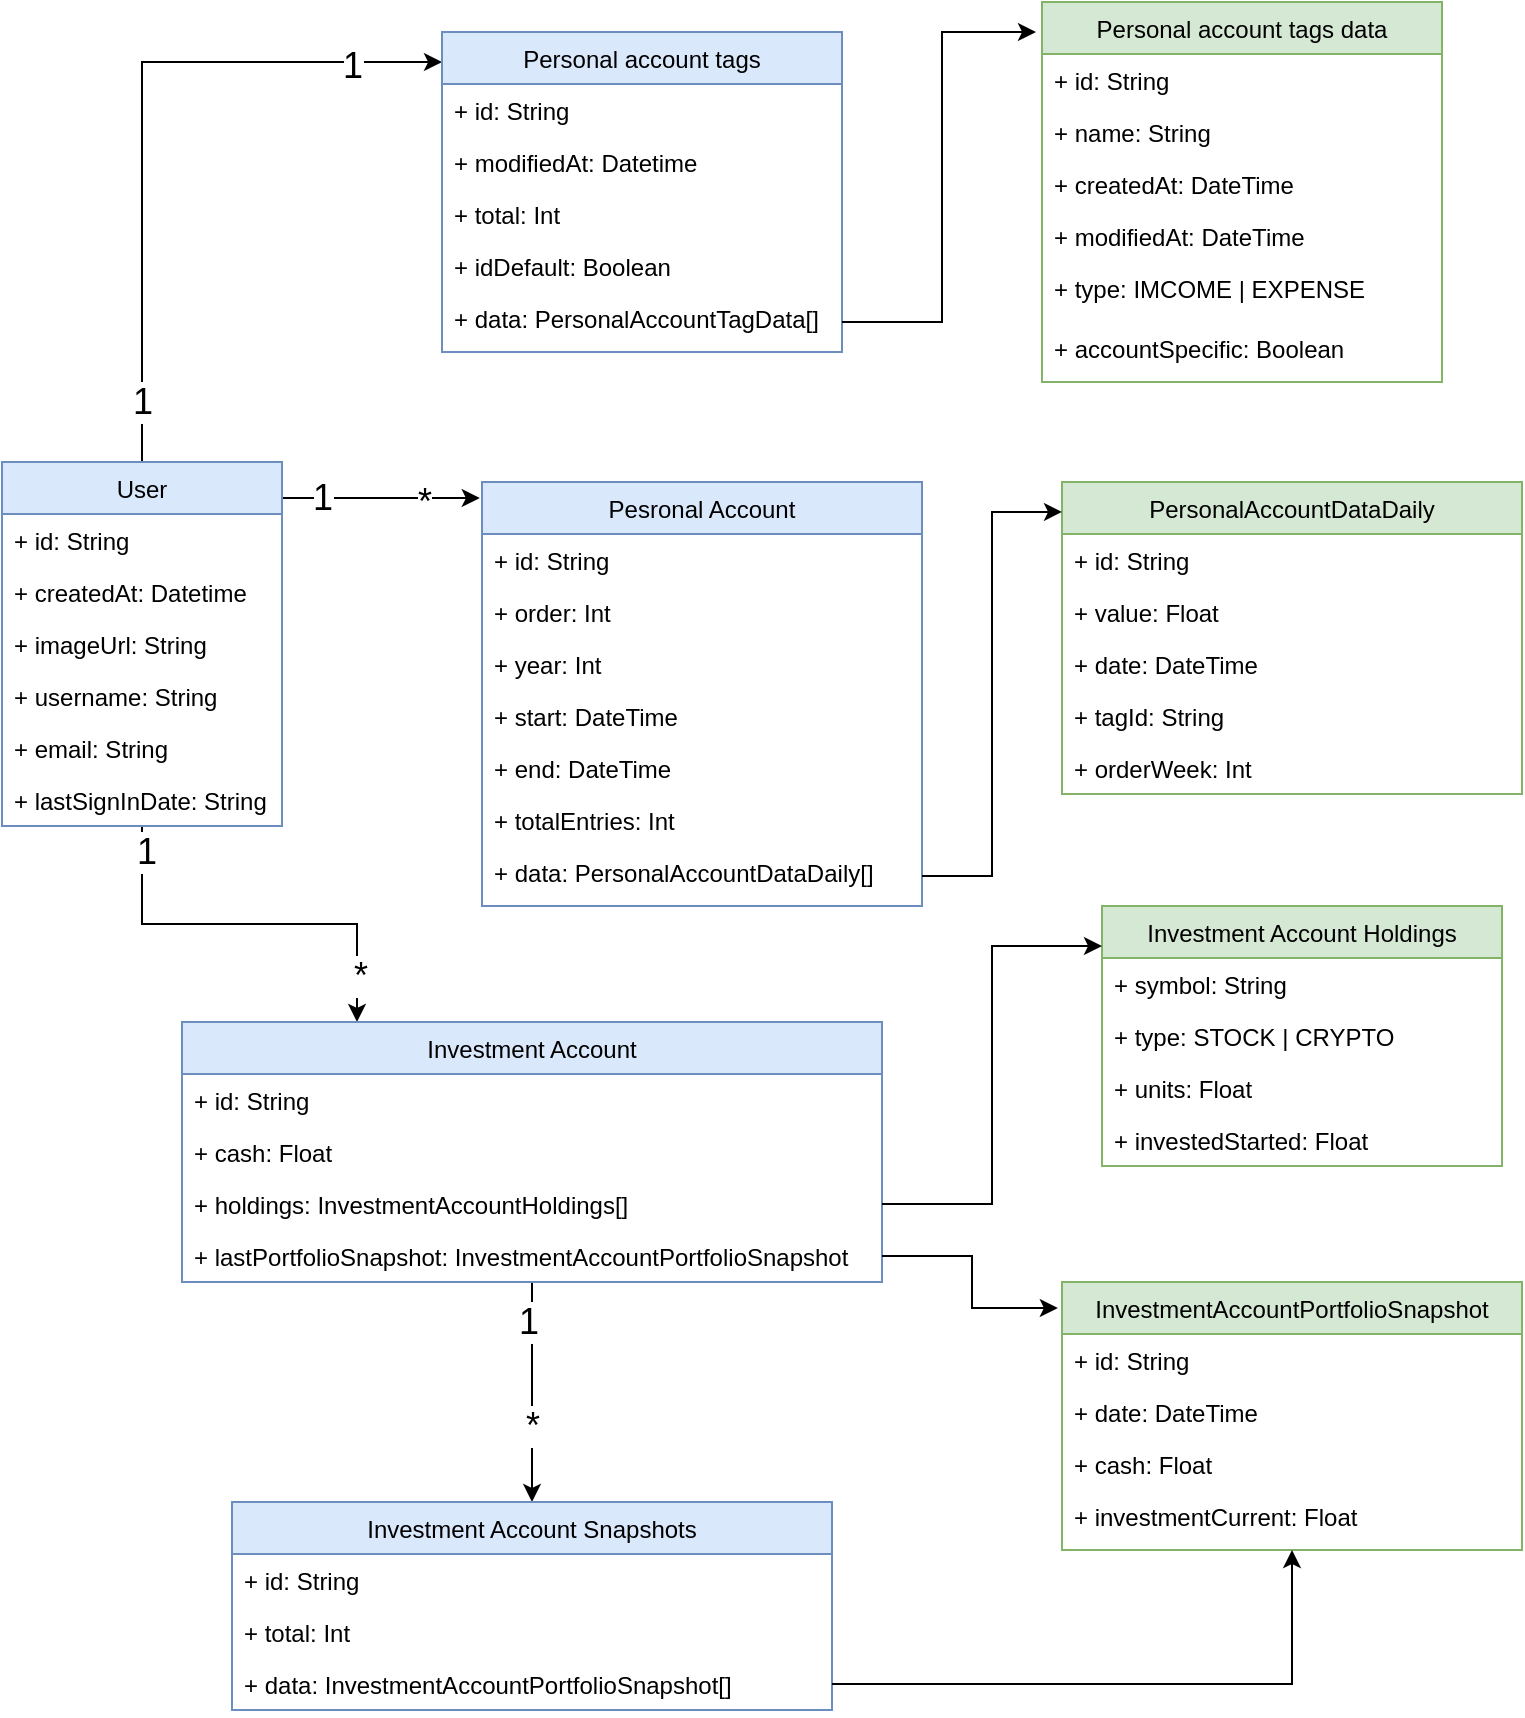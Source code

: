 <mxfile version="20.4.0" type="device"><diagram id="qLGWt8HEeQfyIQ8kbBDc" name="Page-1"><mxGraphModel dx="1678" dy="947" grid="1" gridSize="10" guides="1" tooltips="1" connect="1" arrows="1" fold="1" page="1" pageScale="1" pageWidth="827" pageHeight="1169" math="0" shadow="0"><root><mxCell id="0"/><mxCell id="1" parent="0"/><mxCell id="o4XjyQsNUo72rnr6K_2W-32" style="edgeStyle=orthogonalEdgeStyle;rounded=0;orthogonalLoop=1;jettySize=auto;html=1;entryX=0;entryY=0.094;entryDx=0;entryDy=0;entryPerimeter=0;fontSize=18;" edge="1" parent="1" source="o4XjyQsNUo72rnr6K_2W-1" target="o4XjyQsNUo72rnr6K_2W-15"><mxGeometry relative="1" as="geometry"><Array as="points"><mxPoint x="90" y="50"/></Array></mxGeometry></mxCell><mxCell id="o4XjyQsNUo72rnr6K_2W-33" value="1" style="edgeLabel;html=1;align=center;verticalAlign=middle;resizable=0;points=[];fontSize=18;" vertex="1" connectable="0" parent="o4XjyQsNUo72rnr6K_2W-32"><mxGeometry x="-0.829" relative="1" as="geometry"><mxPoint as="offset"/></mxGeometry></mxCell><mxCell id="o4XjyQsNUo72rnr6K_2W-34" value="1" style="edgeLabel;html=1;align=center;verticalAlign=middle;resizable=0;points=[];fontSize=18;" vertex="1" connectable="0" parent="o4XjyQsNUo72rnr6K_2W-32"><mxGeometry x="0.743" y="-2" relative="1" as="geometry"><mxPoint as="offset"/></mxGeometry></mxCell><mxCell id="o4XjyQsNUo72rnr6K_2W-66" value="1" style="edgeStyle=orthogonalEdgeStyle;rounded=0;orthogonalLoop=1;jettySize=auto;html=1;entryX=-0.005;entryY=0.038;entryDx=0;entryDy=0;entryPerimeter=0;fontSize=18;" edge="1" parent="1" source="o4XjyQsNUo72rnr6K_2W-1" target="o4XjyQsNUo72rnr6K_2W-35"><mxGeometry x="-0.596" relative="1" as="geometry"><Array as="points"><mxPoint x="200" y="268"/><mxPoint x="200" y="268"/></Array><mxPoint as="offset"/></mxGeometry></mxCell><mxCell id="o4XjyQsNUo72rnr6K_2W-67" value="*" style="edgeLabel;html=1;align=center;verticalAlign=middle;resizable=0;points=[];fontSize=18;" vertex="1" connectable="0" parent="o4XjyQsNUo72rnr6K_2W-66"><mxGeometry x="0.745" y="-2" relative="1" as="geometry"><mxPoint x="-16" as="offset"/></mxGeometry></mxCell><mxCell id="o4XjyQsNUo72rnr6K_2W-92" style="edgeStyle=orthogonalEdgeStyle;rounded=0;orthogonalLoop=1;jettySize=auto;html=1;entryX=0.25;entryY=0;entryDx=0;entryDy=0;fontSize=18;" edge="1" parent="1" source="o4XjyQsNUo72rnr6K_2W-1" target="o4XjyQsNUo72rnr6K_2W-68"><mxGeometry relative="1" as="geometry"/></mxCell><mxCell id="o4XjyQsNUo72rnr6K_2W-93" value="1" style="edgeLabel;html=1;align=center;verticalAlign=middle;resizable=0;points=[];fontSize=18;" vertex="1" connectable="0" parent="o4XjyQsNUo72rnr6K_2W-92"><mxGeometry x="-0.874" y="2" relative="1" as="geometry"><mxPoint as="offset"/></mxGeometry></mxCell><mxCell id="o4XjyQsNUo72rnr6K_2W-94" value="*" style="edgeLabel;html=1;align=center;verticalAlign=middle;resizable=0;points=[];fontSize=18;" vertex="1" connectable="0" parent="o4XjyQsNUo72rnr6K_2W-92"><mxGeometry x="0.776" y="1" relative="1" as="geometry"><mxPoint as="offset"/></mxGeometry></mxCell><mxCell id="o4XjyQsNUo72rnr6K_2W-1" value="User" style="swimlane;fontStyle=0;childLayout=stackLayout;horizontal=1;startSize=26;fillColor=#dae8fc;horizontalStack=0;resizeParent=1;resizeParentMax=0;resizeLast=0;collapsible=1;marginBottom=0;strokeColor=#6c8ebf;" vertex="1" parent="1"><mxGeometry x="20" y="250" width="140" height="182" as="geometry"/></mxCell><mxCell id="o4XjyQsNUo72rnr6K_2W-2" value="+ id: String" style="text;strokeColor=none;fillColor=none;align=left;verticalAlign=top;spacingLeft=4;spacingRight=4;overflow=hidden;rotatable=0;points=[[0,0.5],[1,0.5]];portConstraint=eastwest;" vertex="1" parent="o4XjyQsNUo72rnr6K_2W-1"><mxGeometry y="26" width="140" height="26" as="geometry"/></mxCell><mxCell id="o4XjyQsNUo72rnr6K_2W-3" value="+ createdAt: Datetime" style="text;strokeColor=none;fillColor=none;align=left;verticalAlign=top;spacingLeft=4;spacingRight=4;overflow=hidden;rotatable=0;points=[[0,0.5],[1,0.5]];portConstraint=eastwest;" vertex="1" parent="o4XjyQsNUo72rnr6K_2W-1"><mxGeometry y="52" width="140" height="26" as="geometry"/></mxCell><mxCell id="o4XjyQsNUo72rnr6K_2W-4" value="+ imageUrl: String" style="text;strokeColor=none;fillColor=none;align=left;verticalAlign=top;spacingLeft=4;spacingRight=4;overflow=hidden;rotatable=0;points=[[0,0.5],[1,0.5]];portConstraint=eastwest;" vertex="1" parent="o4XjyQsNUo72rnr6K_2W-1"><mxGeometry y="78" width="140" height="26" as="geometry"/></mxCell><mxCell id="o4XjyQsNUo72rnr6K_2W-5" value="+ username: String" style="text;strokeColor=none;fillColor=none;align=left;verticalAlign=top;spacingLeft=4;spacingRight=4;overflow=hidden;rotatable=0;points=[[0,0.5],[1,0.5]];portConstraint=eastwest;" vertex="1" parent="o4XjyQsNUo72rnr6K_2W-1"><mxGeometry y="104" width="140" height="26" as="geometry"/></mxCell><mxCell id="o4XjyQsNUo72rnr6K_2W-6" value="+ email: String" style="text;strokeColor=none;fillColor=none;align=left;verticalAlign=top;spacingLeft=4;spacingRight=4;overflow=hidden;rotatable=0;points=[[0,0.5],[1,0.5]];portConstraint=eastwest;" vertex="1" parent="o4XjyQsNUo72rnr6K_2W-1"><mxGeometry y="130" width="140" height="26" as="geometry"/></mxCell><mxCell id="o4XjyQsNUo72rnr6K_2W-7" value="+ lastSignInDate: String" style="text;strokeColor=none;fillColor=none;align=left;verticalAlign=top;spacingLeft=4;spacingRight=4;overflow=hidden;rotatable=0;points=[[0,0.5],[1,0.5]];portConstraint=eastwest;" vertex="1" parent="o4XjyQsNUo72rnr6K_2W-1"><mxGeometry y="156" width="140" height="26" as="geometry"/></mxCell><mxCell id="o4XjyQsNUo72rnr6K_2W-15" value="Personal account tags" style="swimlane;fontStyle=0;childLayout=stackLayout;horizontal=1;startSize=26;fillColor=#dae8fc;horizontalStack=0;resizeParent=1;resizeParentMax=0;resizeLast=0;collapsible=1;marginBottom=0;strokeColor=#6c8ebf;" vertex="1" parent="1"><mxGeometry x="240" y="35" width="200" height="160" as="geometry"/></mxCell><mxCell id="o4XjyQsNUo72rnr6K_2W-16" value="+ id: String" style="text;strokeColor=none;fillColor=none;align=left;verticalAlign=top;spacingLeft=4;spacingRight=4;overflow=hidden;rotatable=0;points=[[0,0.5],[1,0.5]];portConstraint=eastwest;" vertex="1" parent="o4XjyQsNUo72rnr6K_2W-15"><mxGeometry y="26" width="200" height="26" as="geometry"/></mxCell><mxCell id="o4XjyQsNUo72rnr6K_2W-17" value="+ modifiedAt: Datetime" style="text;strokeColor=none;fillColor=none;align=left;verticalAlign=top;spacingLeft=4;spacingRight=4;overflow=hidden;rotatable=0;points=[[0,0.5],[1,0.5]];portConstraint=eastwest;" vertex="1" parent="o4XjyQsNUo72rnr6K_2W-15"><mxGeometry y="52" width="200" height="26" as="geometry"/></mxCell><mxCell id="o4XjyQsNUo72rnr6K_2W-18" value="+ total: Int" style="text;strokeColor=none;fillColor=none;align=left;verticalAlign=top;spacingLeft=4;spacingRight=4;overflow=hidden;rotatable=0;points=[[0,0.5],[1,0.5]];portConstraint=eastwest;" vertex="1" parent="o4XjyQsNUo72rnr6K_2W-15"><mxGeometry y="78" width="200" height="26" as="geometry"/></mxCell><mxCell id="o4XjyQsNUo72rnr6K_2W-19" value="+ idDefault: Boolean" style="text;strokeColor=none;fillColor=none;align=left;verticalAlign=top;spacingLeft=4;spacingRight=4;overflow=hidden;rotatable=0;points=[[0,0.5],[1,0.5]];portConstraint=eastwest;" vertex="1" parent="o4XjyQsNUo72rnr6K_2W-15"><mxGeometry y="104" width="200" height="26" as="geometry"/></mxCell><mxCell id="o4XjyQsNUo72rnr6K_2W-20" value="+ data: PersonalAccountTagData[]" style="text;strokeColor=none;fillColor=none;align=left;verticalAlign=top;spacingLeft=4;spacingRight=4;overflow=hidden;rotatable=0;points=[[0,0.5],[1,0.5]];portConstraint=eastwest;" vertex="1" parent="o4XjyQsNUo72rnr6K_2W-15"><mxGeometry y="130" width="200" height="30" as="geometry"/></mxCell><mxCell id="o4XjyQsNUo72rnr6K_2W-22" value="Personal account tags data" style="swimlane;fontStyle=0;childLayout=stackLayout;horizontal=1;startSize=26;fillColor=#d5e8d4;horizontalStack=0;resizeParent=1;resizeParentMax=0;resizeLast=0;collapsible=1;marginBottom=0;strokeColor=#82b366;" vertex="1" parent="1"><mxGeometry x="540" y="20" width="200" height="190" as="geometry"/></mxCell><mxCell id="o4XjyQsNUo72rnr6K_2W-23" value="+ id: String" style="text;strokeColor=none;fillColor=none;align=left;verticalAlign=top;spacingLeft=4;spacingRight=4;overflow=hidden;rotatable=0;points=[[0,0.5],[1,0.5]];portConstraint=eastwest;" vertex="1" parent="o4XjyQsNUo72rnr6K_2W-22"><mxGeometry y="26" width="200" height="26" as="geometry"/></mxCell><mxCell id="o4XjyQsNUo72rnr6K_2W-24" value="+ name: String" style="text;strokeColor=none;fillColor=none;align=left;verticalAlign=top;spacingLeft=4;spacingRight=4;overflow=hidden;rotatable=0;points=[[0,0.5],[1,0.5]];portConstraint=eastwest;" vertex="1" parent="o4XjyQsNUo72rnr6K_2W-22"><mxGeometry y="52" width="200" height="26" as="geometry"/></mxCell><mxCell id="o4XjyQsNUo72rnr6K_2W-25" value="+ createdAt: DateTime" style="text;strokeColor=none;fillColor=none;align=left;verticalAlign=top;spacingLeft=4;spacingRight=4;overflow=hidden;rotatable=0;points=[[0,0.5],[1,0.5]];portConstraint=eastwest;" vertex="1" parent="o4XjyQsNUo72rnr6K_2W-22"><mxGeometry y="78" width="200" height="26" as="geometry"/></mxCell><mxCell id="o4XjyQsNUo72rnr6K_2W-26" value="+ modifiedAt: DateTime" style="text;strokeColor=none;fillColor=none;align=left;verticalAlign=top;spacingLeft=4;spacingRight=4;overflow=hidden;rotatable=0;points=[[0,0.5],[1,0.5]];portConstraint=eastwest;" vertex="1" parent="o4XjyQsNUo72rnr6K_2W-22"><mxGeometry y="104" width="200" height="26" as="geometry"/></mxCell><mxCell id="o4XjyQsNUo72rnr6K_2W-27" value="+ type: IMCOME | EXPENSE&#10;" style="text;strokeColor=none;fillColor=none;align=left;verticalAlign=top;spacingLeft=4;spacingRight=4;overflow=hidden;rotatable=0;points=[[0,0.5],[1,0.5]];portConstraint=eastwest;" vertex="1" parent="o4XjyQsNUo72rnr6K_2W-22"><mxGeometry y="130" width="200" height="30" as="geometry"/></mxCell><mxCell id="o4XjyQsNUo72rnr6K_2W-28" value="+ accountSpecific: Boolean&#10;" style="text;strokeColor=none;fillColor=none;align=left;verticalAlign=top;spacingLeft=4;spacingRight=4;overflow=hidden;rotatable=0;points=[[0,0.5],[1,0.5]];portConstraint=eastwest;" vertex="1" parent="o4XjyQsNUo72rnr6K_2W-22"><mxGeometry y="160" width="200" height="30" as="geometry"/></mxCell><mxCell id="o4XjyQsNUo72rnr6K_2W-29" style="edgeStyle=orthogonalEdgeStyle;rounded=0;orthogonalLoop=1;jettySize=auto;html=1;entryX=-0.015;entryY=0.079;entryDx=0;entryDy=0;entryPerimeter=0;" edge="1" parent="1" source="o4XjyQsNUo72rnr6K_2W-20" target="o4XjyQsNUo72rnr6K_2W-22"><mxGeometry relative="1" as="geometry"/></mxCell><mxCell id="o4XjyQsNUo72rnr6K_2W-35" value="Pesronal Account" style="swimlane;fontStyle=0;childLayout=stackLayout;horizontal=1;startSize=26;fillColor=#dae8fc;horizontalStack=0;resizeParent=1;resizeParentMax=0;resizeLast=0;collapsible=1;marginBottom=0;strokeColor=#6c8ebf;" vertex="1" parent="1"><mxGeometry x="260" y="260" width="220" height="212" as="geometry"/></mxCell><mxCell id="o4XjyQsNUo72rnr6K_2W-36" value="+ id: String" style="text;strokeColor=none;fillColor=none;align=left;verticalAlign=top;spacingLeft=4;spacingRight=4;overflow=hidden;rotatable=0;points=[[0,0.5],[1,0.5]];portConstraint=eastwest;" vertex="1" parent="o4XjyQsNUo72rnr6K_2W-35"><mxGeometry y="26" width="220" height="26" as="geometry"/></mxCell><mxCell id="o4XjyQsNUo72rnr6K_2W-37" value="+ order: Int" style="text;strokeColor=none;fillColor=none;align=left;verticalAlign=top;spacingLeft=4;spacingRight=4;overflow=hidden;rotatable=0;points=[[0,0.5],[1,0.5]];portConstraint=eastwest;" vertex="1" parent="o4XjyQsNUo72rnr6K_2W-35"><mxGeometry y="52" width="220" height="26" as="geometry"/></mxCell><mxCell id="o4XjyQsNUo72rnr6K_2W-38" value="+ year: Int" style="text;strokeColor=none;fillColor=none;align=left;verticalAlign=top;spacingLeft=4;spacingRight=4;overflow=hidden;rotatable=0;points=[[0,0.5],[1,0.5]];portConstraint=eastwest;" vertex="1" parent="o4XjyQsNUo72rnr6K_2W-35"><mxGeometry y="78" width="220" height="26" as="geometry"/></mxCell><mxCell id="o4XjyQsNUo72rnr6K_2W-39" value="+ start: DateTime" style="text;strokeColor=none;fillColor=none;align=left;verticalAlign=top;spacingLeft=4;spacingRight=4;overflow=hidden;rotatable=0;points=[[0,0.5],[1,0.5]];portConstraint=eastwest;" vertex="1" parent="o4XjyQsNUo72rnr6K_2W-35"><mxGeometry y="104" width="220" height="26" as="geometry"/></mxCell><mxCell id="o4XjyQsNUo72rnr6K_2W-40" value="+ end: DateTime" style="text;strokeColor=none;fillColor=none;align=left;verticalAlign=top;spacingLeft=4;spacingRight=4;overflow=hidden;rotatable=0;points=[[0,0.5],[1,0.5]];portConstraint=eastwest;" vertex="1" parent="o4XjyQsNUo72rnr6K_2W-35"><mxGeometry y="130" width="220" height="26" as="geometry"/></mxCell><mxCell id="o4XjyQsNUo72rnr6K_2W-41" value="+ totalEntries: Int" style="text;strokeColor=none;fillColor=none;align=left;verticalAlign=top;spacingLeft=4;spacingRight=4;overflow=hidden;rotatable=0;points=[[0,0.5],[1,0.5]];portConstraint=eastwest;" vertex="1" parent="o4XjyQsNUo72rnr6K_2W-35"><mxGeometry y="156" width="220" height="26" as="geometry"/></mxCell><mxCell id="o4XjyQsNUo72rnr6K_2W-42" value="+ data: PersonalAccountDataDaily[]" style="text;strokeColor=none;fillColor=none;align=left;verticalAlign=top;spacingLeft=4;spacingRight=4;overflow=hidden;rotatable=0;points=[[0,0.5],[1,0.5]];portConstraint=eastwest;" vertex="1" parent="o4XjyQsNUo72rnr6K_2W-35"><mxGeometry y="182" width="220" height="30" as="geometry"/></mxCell><mxCell id="o4XjyQsNUo72rnr6K_2W-50" value="PersonalAccountDataDaily" style="swimlane;fontStyle=0;childLayout=stackLayout;horizontal=1;startSize=26;fillColor=#d5e8d4;horizontalStack=0;resizeParent=1;resizeParentMax=0;resizeLast=0;collapsible=1;marginBottom=0;strokeColor=#82b366;" vertex="1" parent="1"><mxGeometry x="550" y="260" width="230" height="156" as="geometry"/></mxCell><mxCell id="o4XjyQsNUo72rnr6K_2W-51" value="+ id: String" style="text;strokeColor=none;fillColor=none;align=left;verticalAlign=top;spacingLeft=4;spacingRight=4;overflow=hidden;rotatable=0;points=[[0,0.5],[1,0.5]];portConstraint=eastwest;" vertex="1" parent="o4XjyQsNUo72rnr6K_2W-50"><mxGeometry y="26" width="230" height="26" as="geometry"/></mxCell><mxCell id="o4XjyQsNUo72rnr6K_2W-52" value="+ value: Float" style="text;strokeColor=none;fillColor=none;align=left;verticalAlign=top;spacingLeft=4;spacingRight=4;overflow=hidden;rotatable=0;points=[[0,0.5],[1,0.5]];portConstraint=eastwest;" vertex="1" parent="o4XjyQsNUo72rnr6K_2W-50"><mxGeometry y="52" width="230" height="26" as="geometry"/></mxCell><mxCell id="o4XjyQsNUo72rnr6K_2W-53" value="+ date: DateTime" style="text;strokeColor=none;fillColor=none;align=left;verticalAlign=top;spacingLeft=4;spacingRight=4;overflow=hidden;rotatable=0;points=[[0,0.5],[1,0.5]];portConstraint=eastwest;" vertex="1" parent="o4XjyQsNUo72rnr6K_2W-50"><mxGeometry y="78" width="230" height="26" as="geometry"/></mxCell><mxCell id="o4XjyQsNUo72rnr6K_2W-54" value="+ tagId: String" style="text;strokeColor=none;fillColor=none;align=left;verticalAlign=top;spacingLeft=4;spacingRight=4;overflow=hidden;rotatable=0;points=[[0,0.5],[1,0.5]];portConstraint=eastwest;" vertex="1" parent="o4XjyQsNUo72rnr6K_2W-50"><mxGeometry y="104" width="230" height="26" as="geometry"/></mxCell><mxCell id="o4XjyQsNUo72rnr6K_2W-55" value="+ orderWeek: Int" style="text;strokeColor=none;fillColor=none;align=left;verticalAlign=top;spacingLeft=4;spacingRight=4;overflow=hidden;rotatable=0;points=[[0,0.5],[1,0.5]];portConstraint=eastwest;" vertex="1" parent="o4XjyQsNUo72rnr6K_2W-50"><mxGeometry y="130" width="230" height="26" as="geometry"/></mxCell><mxCell id="o4XjyQsNUo72rnr6K_2W-65" style="edgeStyle=orthogonalEdgeStyle;rounded=0;orthogonalLoop=1;jettySize=auto;html=1;entryX=0;entryY=0.096;entryDx=0;entryDy=0;entryPerimeter=0;fontSize=18;" edge="1" parent="1" source="o4XjyQsNUo72rnr6K_2W-42" target="o4XjyQsNUo72rnr6K_2W-50"><mxGeometry relative="1" as="geometry"/></mxCell><mxCell id="o4XjyQsNUo72rnr6K_2W-101" style="edgeStyle=orthogonalEdgeStyle;rounded=0;orthogonalLoop=1;jettySize=auto;html=1;entryX=0.5;entryY=0;entryDx=0;entryDy=0;fontSize=18;" edge="1" parent="1" source="o4XjyQsNUo72rnr6K_2W-68" target="o4XjyQsNUo72rnr6K_2W-95"><mxGeometry relative="1" as="geometry"/></mxCell><mxCell id="o4XjyQsNUo72rnr6K_2W-102" value="1" style="edgeLabel;html=1;align=center;verticalAlign=middle;resizable=0;points=[];fontSize=18;" vertex="1" connectable="0" parent="o4XjyQsNUo72rnr6K_2W-101"><mxGeometry x="-0.786" y="-2" relative="1" as="geometry"><mxPoint y="8" as="offset"/></mxGeometry></mxCell><mxCell id="o4XjyQsNUo72rnr6K_2W-103" value="*" style="edgeLabel;html=1;align=center;verticalAlign=middle;resizable=0;points=[];fontSize=18;" vertex="1" connectable="0" parent="o4XjyQsNUo72rnr6K_2W-101"><mxGeometry x="0.313" relative="1" as="geometry"><mxPoint as="offset"/></mxGeometry></mxCell><mxCell id="o4XjyQsNUo72rnr6K_2W-68" value="Investment Account" style="swimlane;fontStyle=0;childLayout=stackLayout;horizontal=1;startSize=26;fillColor=#dae8fc;horizontalStack=0;resizeParent=1;resizeParentMax=0;resizeLast=0;collapsible=1;marginBottom=0;strokeColor=#6c8ebf;" vertex="1" parent="1"><mxGeometry x="110" y="530" width="350" height="130" as="geometry"/></mxCell><mxCell id="o4XjyQsNUo72rnr6K_2W-69" value="+ id: String" style="text;strokeColor=none;fillColor=none;align=left;verticalAlign=top;spacingLeft=4;spacingRight=4;overflow=hidden;rotatable=0;points=[[0,0.5],[1,0.5]];portConstraint=eastwest;" vertex="1" parent="o4XjyQsNUo72rnr6K_2W-68"><mxGeometry y="26" width="350" height="26" as="geometry"/></mxCell><mxCell id="o4XjyQsNUo72rnr6K_2W-70" value="+ cash: Float" style="text;strokeColor=none;fillColor=none;align=left;verticalAlign=top;spacingLeft=4;spacingRight=4;overflow=hidden;rotatable=0;points=[[0,0.5],[1,0.5]];portConstraint=eastwest;" vertex="1" parent="o4XjyQsNUo72rnr6K_2W-68"><mxGeometry y="52" width="350" height="26" as="geometry"/></mxCell><mxCell id="o4XjyQsNUo72rnr6K_2W-71" value="+ holdings: InvestmentAccountHoldings[]" style="text;strokeColor=none;fillColor=none;align=left;verticalAlign=top;spacingLeft=4;spacingRight=4;overflow=hidden;rotatable=0;points=[[0,0.5],[1,0.5]];portConstraint=eastwest;" vertex="1" parent="o4XjyQsNUo72rnr6K_2W-68"><mxGeometry y="78" width="350" height="26" as="geometry"/></mxCell><mxCell id="o4XjyQsNUo72rnr6K_2W-72" value="+ lastPortfolioSnapshot: InvestmentAccountPortfolioSnapshot" style="text;strokeColor=none;fillColor=none;align=left;verticalAlign=top;spacingLeft=4;spacingRight=4;overflow=hidden;rotatable=0;points=[[0,0.5],[1,0.5]];portConstraint=eastwest;" vertex="1" parent="o4XjyQsNUo72rnr6K_2W-68"><mxGeometry y="104" width="350" height="26" as="geometry"/></mxCell><mxCell id="o4XjyQsNUo72rnr6K_2W-76" value="Investment Account Holdings" style="swimlane;fontStyle=0;childLayout=stackLayout;horizontal=1;startSize=26;fillColor=#d5e8d4;horizontalStack=0;resizeParent=1;resizeParentMax=0;resizeLast=0;collapsible=1;marginBottom=0;strokeColor=#82b366;" vertex="1" parent="1"><mxGeometry x="570" y="472" width="200" height="130" as="geometry"/></mxCell><mxCell id="o4XjyQsNUo72rnr6K_2W-77" value="+ symbol: String" style="text;strokeColor=none;fillColor=none;align=left;verticalAlign=top;spacingLeft=4;spacingRight=4;overflow=hidden;rotatable=0;points=[[0,0.5],[1,0.5]];portConstraint=eastwest;" vertex="1" parent="o4XjyQsNUo72rnr6K_2W-76"><mxGeometry y="26" width="200" height="26" as="geometry"/></mxCell><mxCell id="o4XjyQsNUo72rnr6K_2W-78" value="+ type: STOCK | CRYPTO" style="text;strokeColor=none;fillColor=none;align=left;verticalAlign=top;spacingLeft=4;spacingRight=4;overflow=hidden;rotatable=0;points=[[0,0.5],[1,0.5]];portConstraint=eastwest;" vertex="1" parent="o4XjyQsNUo72rnr6K_2W-76"><mxGeometry y="52" width="200" height="26" as="geometry"/></mxCell><mxCell id="o4XjyQsNUo72rnr6K_2W-79" value="+ units: Float" style="text;strokeColor=none;fillColor=none;align=left;verticalAlign=top;spacingLeft=4;spacingRight=4;overflow=hidden;rotatable=0;points=[[0,0.5],[1,0.5]];portConstraint=eastwest;" vertex="1" parent="o4XjyQsNUo72rnr6K_2W-76"><mxGeometry y="78" width="200" height="26" as="geometry"/></mxCell><mxCell id="o4XjyQsNUo72rnr6K_2W-80" value="+ investedStarted: Float" style="text;strokeColor=none;fillColor=none;align=left;verticalAlign=top;spacingLeft=4;spacingRight=4;overflow=hidden;rotatable=0;points=[[0,0.5],[1,0.5]];portConstraint=eastwest;" vertex="1" parent="o4XjyQsNUo72rnr6K_2W-76"><mxGeometry y="104" width="200" height="26" as="geometry"/></mxCell><mxCell id="o4XjyQsNUo72rnr6K_2W-83" style="edgeStyle=orthogonalEdgeStyle;rounded=0;orthogonalLoop=1;jettySize=auto;html=1;entryX=0;entryY=0.154;entryDx=0;entryDy=0;entryPerimeter=0;fontSize=18;" edge="1" parent="1" source="o4XjyQsNUo72rnr6K_2W-71" target="o4XjyQsNUo72rnr6K_2W-76"><mxGeometry relative="1" as="geometry"/></mxCell><mxCell id="o4XjyQsNUo72rnr6K_2W-84" value="InvestmentAccountPortfolioSnapshot" style="swimlane;fontStyle=0;childLayout=stackLayout;horizontal=1;startSize=26;fillColor=#d5e8d4;horizontalStack=0;resizeParent=1;resizeParentMax=0;resizeLast=0;collapsible=1;marginBottom=0;strokeColor=#82b366;" vertex="1" parent="1"><mxGeometry x="550" y="660" width="230" height="134" as="geometry"/></mxCell><mxCell id="o4XjyQsNUo72rnr6K_2W-85" value="+ id: String" style="text;strokeColor=none;fillColor=none;align=left;verticalAlign=top;spacingLeft=4;spacingRight=4;overflow=hidden;rotatable=0;points=[[0,0.5],[1,0.5]];portConstraint=eastwest;" vertex="1" parent="o4XjyQsNUo72rnr6K_2W-84"><mxGeometry y="26" width="230" height="26" as="geometry"/></mxCell><mxCell id="o4XjyQsNUo72rnr6K_2W-86" value="+ date: DateTime" style="text;strokeColor=none;fillColor=none;align=left;verticalAlign=top;spacingLeft=4;spacingRight=4;overflow=hidden;rotatable=0;points=[[0,0.5],[1,0.5]];portConstraint=eastwest;" vertex="1" parent="o4XjyQsNUo72rnr6K_2W-84"><mxGeometry y="52" width="230" height="26" as="geometry"/></mxCell><mxCell id="o4XjyQsNUo72rnr6K_2W-88" value="+ cash: Float" style="text;strokeColor=none;fillColor=none;align=left;verticalAlign=top;spacingLeft=4;spacingRight=4;overflow=hidden;rotatable=0;points=[[0,0.5],[1,0.5]];portConstraint=eastwest;" vertex="1" parent="o4XjyQsNUo72rnr6K_2W-84"><mxGeometry y="78" width="230" height="26" as="geometry"/></mxCell><mxCell id="o4XjyQsNUo72rnr6K_2W-89" value="+ investmentCurrent: Float&#10;" style="text;strokeColor=none;fillColor=none;align=left;verticalAlign=top;spacingLeft=4;spacingRight=4;overflow=hidden;rotatable=0;points=[[0,0.5],[1,0.5]];portConstraint=eastwest;" vertex="1" parent="o4XjyQsNUo72rnr6K_2W-84"><mxGeometry y="104" width="230" height="30" as="geometry"/></mxCell><mxCell id="o4XjyQsNUo72rnr6K_2W-91" style="edgeStyle=orthogonalEdgeStyle;rounded=0;orthogonalLoop=1;jettySize=auto;html=1;entryX=-0.009;entryY=0.097;entryDx=0;entryDy=0;entryPerimeter=0;fontSize=18;" edge="1" parent="1" source="o4XjyQsNUo72rnr6K_2W-72" target="o4XjyQsNUo72rnr6K_2W-84"><mxGeometry relative="1" as="geometry"/></mxCell><mxCell id="o4XjyQsNUo72rnr6K_2W-95" value="Investment Account Snapshots" style="swimlane;fontStyle=0;childLayout=stackLayout;horizontal=1;startSize=26;fillColor=#dae8fc;horizontalStack=0;resizeParent=1;resizeParentMax=0;resizeLast=0;collapsible=1;marginBottom=0;strokeColor=#6c8ebf;" vertex="1" parent="1"><mxGeometry x="135" y="770" width="300" height="104" as="geometry"/></mxCell><mxCell id="o4XjyQsNUo72rnr6K_2W-96" value="+ id: String" style="text;strokeColor=none;fillColor=none;align=left;verticalAlign=top;spacingLeft=4;spacingRight=4;overflow=hidden;rotatable=0;points=[[0,0.5],[1,0.5]];portConstraint=eastwest;" vertex="1" parent="o4XjyQsNUo72rnr6K_2W-95"><mxGeometry y="26" width="300" height="26" as="geometry"/></mxCell><mxCell id="o4XjyQsNUo72rnr6K_2W-97" value="+ total: Int" style="text;strokeColor=none;fillColor=none;align=left;verticalAlign=top;spacingLeft=4;spacingRight=4;overflow=hidden;rotatable=0;points=[[0,0.5],[1,0.5]];portConstraint=eastwest;" vertex="1" parent="o4XjyQsNUo72rnr6K_2W-95"><mxGeometry y="52" width="300" height="26" as="geometry"/></mxCell><mxCell id="o4XjyQsNUo72rnr6K_2W-98" value="+ data: InvestmentAccountPortfolioSnapshot[]" style="text;strokeColor=none;fillColor=none;align=left;verticalAlign=top;spacingLeft=4;spacingRight=4;overflow=hidden;rotatable=0;points=[[0,0.5],[1,0.5]];portConstraint=eastwest;" vertex="1" parent="o4XjyQsNUo72rnr6K_2W-95"><mxGeometry y="78" width="300" height="26" as="geometry"/></mxCell><mxCell id="o4XjyQsNUo72rnr6K_2W-100" style="edgeStyle=orthogonalEdgeStyle;rounded=0;orthogonalLoop=1;jettySize=auto;html=1;fontSize=18;" edge="1" parent="1" source="o4XjyQsNUo72rnr6K_2W-98" target="o4XjyQsNUo72rnr6K_2W-84"><mxGeometry relative="1" as="geometry"/></mxCell></root></mxGraphModel></diagram></mxfile>